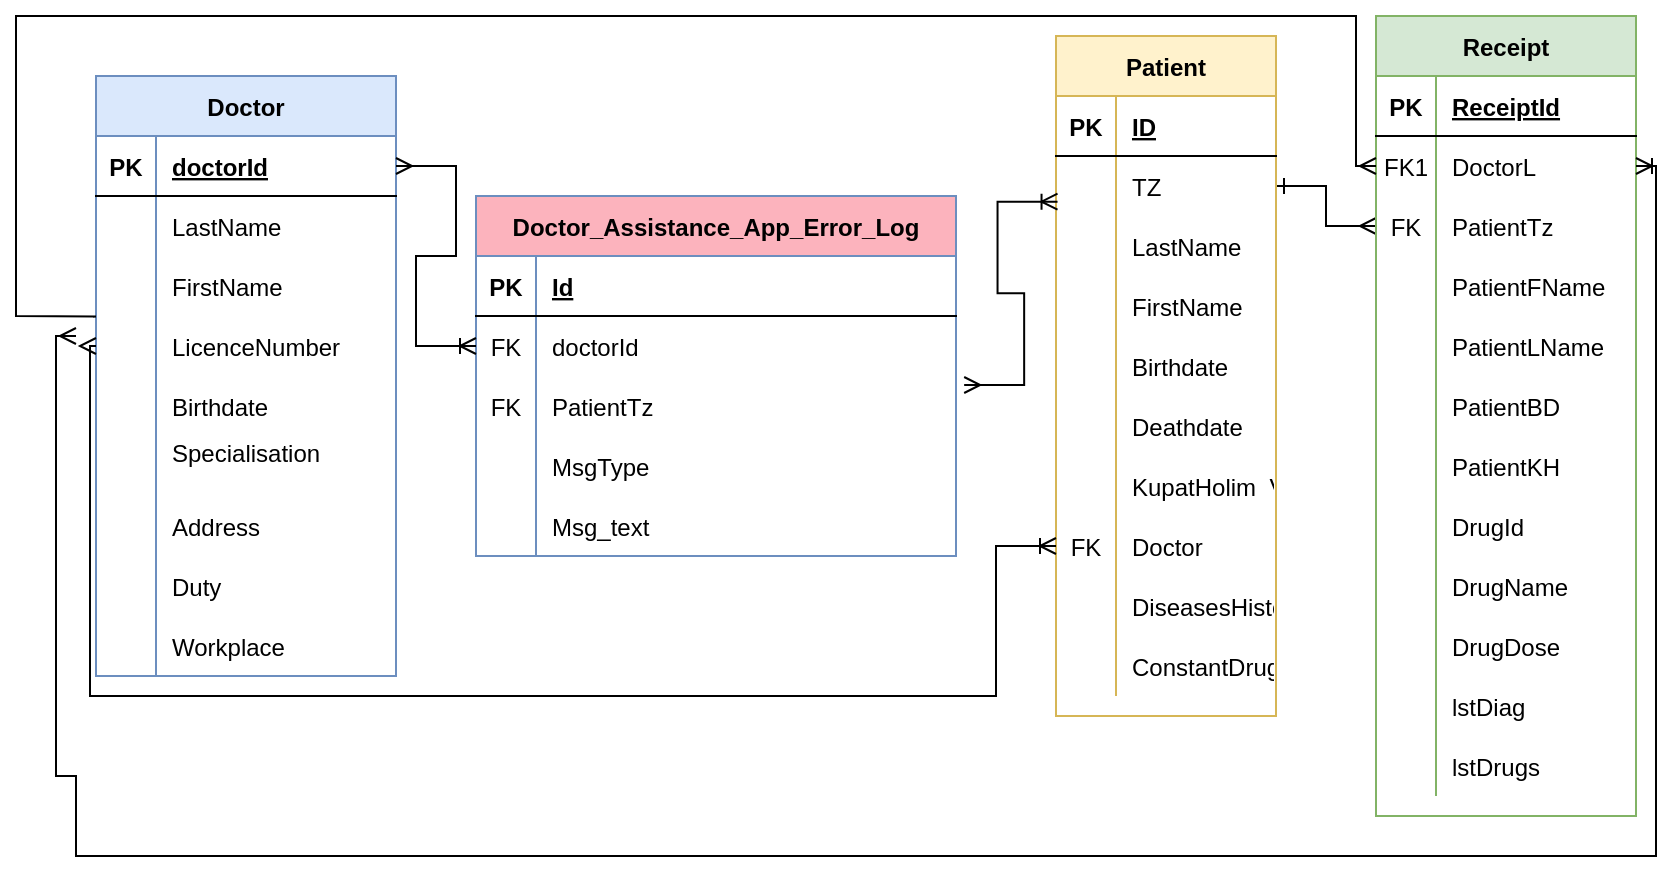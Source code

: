<mxfile version="20.3.3" type="device"><diagram id="R2lEEEUBdFMjLlhIrx00" name="Page-1"><mxGraphModel dx="1085" dy="454" grid="1" gridSize="10" guides="1" tooltips="1" connect="1" arrows="1" fold="1" page="1" pageScale="1" pageWidth="850" pageHeight="1100" math="0" shadow="0" extFonts="Permanent Marker^https://fonts.googleapis.com/css?family=Permanent+Marker"><root><mxCell id="0"/><mxCell id="1" parent="0"/><mxCell id="C-vyLk0tnHw3VtMMgP7b-12" value="" style="edgeStyle=orthogonalEdgeStyle;endArrow=ERmany;startArrow=ERone;endFill=0;startFill=0;rounded=0;exitX=1;exitY=0.5;exitDx=0;exitDy=0;entryX=0;entryY=0.5;entryDx=0;entryDy=0;" parent="1" source="C-vyLk0tnHw3VtMMgP7b-6" target="C-vyLk0tnHw3VtMMgP7b-20" edge="1"><mxGeometry width="100" height="100" relative="1" as="geometry"><mxPoint x="400" y="180" as="sourcePoint"/><mxPoint x="460" y="205" as="targetPoint"/></mxGeometry></mxCell><mxCell id="C-vyLk0tnHw3VtMMgP7b-2" value="Patient" style="shape=table;startSize=30;container=1;collapsible=1;childLayout=tableLayout;fixedRows=1;rowLines=0;fontStyle=1;align=center;resizeLast=1;fillColor=#fff2cc;strokeColor=#d6b656;" parent="1" vertex="1"><mxGeometry x="530" y="40" width="110" height="340" as="geometry"/></mxCell><mxCell id="C-vyLk0tnHw3VtMMgP7b-3" value="" style="shape=partialRectangle;collapsible=0;dropTarget=0;pointerEvents=0;fillColor=none;points=[[0,0.5],[1,0.5]];portConstraint=eastwest;top=0;left=0;right=0;bottom=1;" parent="C-vyLk0tnHw3VtMMgP7b-2" vertex="1"><mxGeometry y="30" width="110" height="30" as="geometry"/></mxCell><mxCell id="C-vyLk0tnHw3VtMMgP7b-4" value="PK" style="shape=partialRectangle;overflow=hidden;connectable=0;fillColor=none;top=0;left=0;bottom=0;right=0;fontStyle=1;" parent="C-vyLk0tnHw3VtMMgP7b-3" vertex="1"><mxGeometry width="30" height="30" as="geometry"><mxRectangle width="30" height="30" as="alternateBounds"/></mxGeometry></mxCell><mxCell id="C-vyLk0tnHw3VtMMgP7b-5" value="ID" style="shape=partialRectangle;overflow=hidden;connectable=0;fillColor=none;top=0;left=0;bottom=0;right=0;align=left;spacingLeft=6;fontStyle=5;" parent="C-vyLk0tnHw3VtMMgP7b-3" vertex="1"><mxGeometry x="30" width="80" height="30" as="geometry"><mxRectangle width="80" height="30" as="alternateBounds"/></mxGeometry></mxCell><mxCell id="C-vyLk0tnHw3VtMMgP7b-6" value="" style="shape=partialRectangle;collapsible=0;dropTarget=0;pointerEvents=0;fillColor=none;points=[[0,0.5],[1,0.5]];portConstraint=eastwest;top=0;left=0;right=0;bottom=0;" parent="C-vyLk0tnHw3VtMMgP7b-2" vertex="1"><mxGeometry y="60" width="110" height="30" as="geometry"/></mxCell><mxCell id="C-vyLk0tnHw3VtMMgP7b-7" value="" style="shape=partialRectangle;overflow=hidden;connectable=0;fillColor=none;top=0;left=0;bottom=0;right=0;" parent="C-vyLk0tnHw3VtMMgP7b-6" vertex="1"><mxGeometry width="30" height="30" as="geometry"><mxRectangle width="30" height="30" as="alternateBounds"/></mxGeometry></mxCell><mxCell id="C-vyLk0tnHw3VtMMgP7b-8" value="TZ" style="shape=partialRectangle;overflow=hidden;connectable=0;fillColor=none;top=0;left=0;bottom=0;right=0;align=left;spacingLeft=6;" parent="C-vyLk0tnHw3VtMMgP7b-6" vertex="1"><mxGeometry x="30" width="80" height="30" as="geometry"><mxRectangle width="80" height="30" as="alternateBounds"/></mxGeometry></mxCell><mxCell id="C-vyLk0tnHw3VtMMgP7b-9" value="" style="shape=partialRectangle;collapsible=0;dropTarget=0;pointerEvents=0;fillColor=none;points=[[0,0.5],[1,0.5]];portConstraint=eastwest;top=0;left=0;right=0;bottom=0;" parent="C-vyLk0tnHw3VtMMgP7b-2" vertex="1"><mxGeometry y="90" width="110" height="30" as="geometry"/></mxCell><mxCell id="C-vyLk0tnHw3VtMMgP7b-10" value="" style="shape=partialRectangle;overflow=hidden;connectable=0;fillColor=none;top=0;left=0;bottom=0;right=0;" parent="C-vyLk0tnHw3VtMMgP7b-9" vertex="1"><mxGeometry width="30" height="30" as="geometry"><mxRectangle width="30" height="30" as="alternateBounds"/></mxGeometry></mxCell><mxCell id="C-vyLk0tnHw3VtMMgP7b-11" value="LastName" style="shape=partialRectangle;overflow=hidden;connectable=0;fillColor=none;top=0;left=0;bottom=0;right=0;align=left;spacingLeft=6;" parent="C-vyLk0tnHw3VtMMgP7b-9" vertex="1"><mxGeometry x="30" width="80" height="30" as="geometry"><mxRectangle width="80" height="30" as="alternateBounds"/></mxGeometry></mxCell><mxCell id="VqKAF0FPJVOJ4M2NB1rn-3" value="" style="shape=partialRectangle;collapsible=0;dropTarget=0;pointerEvents=0;fillColor=none;points=[[0,0.5],[1,0.5]];portConstraint=eastwest;top=0;left=0;right=0;bottom=0;" parent="C-vyLk0tnHw3VtMMgP7b-2" vertex="1"><mxGeometry y="120" width="110" height="30" as="geometry"/></mxCell><mxCell id="VqKAF0FPJVOJ4M2NB1rn-4" value="" style="shape=partialRectangle;overflow=hidden;connectable=0;fillColor=none;top=0;left=0;bottom=0;right=0;" parent="VqKAF0FPJVOJ4M2NB1rn-3" vertex="1"><mxGeometry width="30" height="30" as="geometry"><mxRectangle width="30" height="30" as="alternateBounds"/></mxGeometry></mxCell><mxCell id="VqKAF0FPJVOJ4M2NB1rn-5" value="FirstName" style="shape=partialRectangle;overflow=hidden;connectable=0;fillColor=none;top=0;left=0;bottom=0;right=0;align=left;spacingLeft=6;" parent="VqKAF0FPJVOJ4M2NB1rn-3" vertex="1"><mxGeometry x="30" width="80" height="30" as="geometry"><mxRectangle width="80" height="30" as="alternateBounds"/></mxGeometry></mxCell><mxCell id="VqKAF0FPJVOJ4M2NB1rn-6" value="" style="shape=partialRectangle;collapsible=0;dropTarget=0;pointerEvents=0;fillColor=none;points=[[0,0.5],[1,0.5]];portConstraint=eastwest;top=0;left=0;right=0;bottom=0;" parent="C-vyLk0tnHw3VtMMgP7b-2" vertex="1"><mxGeometry y="150" width="110" height="30" as="geometry"/></mxCell><mxCell id="VqKAF0FPJVOJ4M2NB1rn-7" value="" style="shape=partialRectangle;overflow=hidden;connectable=0;fillColor=none;top=0;left=0;bottom=0;right=0;" parent="VqKAF0FPJVOJ4M2NB1rn-6" vertex="1"><mxGeometry width="30" height="30" as="geometry"><mxRectangle width="30" height="30" as="alternateBounds"/></mxGeometry></mxCell><mxCell id="VqKAF0FPJVOJ4M2NB1rn-8" value="Birthdate" style="shape=partialRectangle;overflow=hidden;connectable=0;fillColor=none;top=0;left=0;bottom=0;right=0;align=left;spacingLeft=6;" parent="VqKAF0FPJVOJ4M2NB1rn-6" vertex="1"><mxGeometry x="30" width="80" height="30" as="geometry"><mxRectangle width="80" height="30" as="alternateBounds"/></mxGeometry></mxCell><mxCell id="VqKAF0FPJVOJ4M2NB1rn-9" value="" style="shape=partialRectangle;collapsible=0;dropTarget=0;pointerEvents=0;fillColor=none;points=[[0,0.5],[1,0.5]];portConstraint=eastwest;top=0;left=0;right=0;bottom=0;" parent="C-vyLk0tnHw3VtMMgP7b-2" vertex="1"><mxGeometry y="180" width="110" height="30" as="geometry"/></mxCell><mxCell id="VqKAF0FPJVOJ4M2NB1rn-10" value="" style="shape=partialRectangle;overflow=hidden;connectable=0;fillColor=none;top=0;left=0;bottom=0;right=0;" parent="VqKAF0FPJVOJ4M2NB1rn-9" vertex="1"><mxGeometry width="30" height="30" as="geometry"><mxRectangle width="30" height="30" as="alternateBounds"/></mxGeometry></mxCell><mxCell id="VqKAF0FPJVOJ4M2NB1rn-11" value="Deathdate" style="shape=partialRectangle;overflow=hidden;connectable=0;fillColor=none;top=0;left=0;bottom=0;right=0;align=left;spacingLeft=6;" parent="VqKAF0FPJVOJ4M2NB1rn-9" vertex="1"><mxGeometry x="30" width="80" height="30" as="geometry"><mxRectangle width="80" height="30" as="alternateBounds"/></mxGeometry></mxCell><mxCell id="VqKAF0FPJVOJ4M2NB1rn-12" value="" style="shape=partialRectangle;collapsible=0;dropTarget=0;pointerEvents=0;fillColor=none;points=[[0,0.5],[1,0.5]];portConstraint=eastwest;top=0;left=0;right=0;bottom=0;" parent="C-vyLk0tnHw3VtMMgP7b-2" vertex="1"><mxGeometry y="210" width="110" height="30" as="geometry"/></mxCell><mxCell id="VqKAF0FPJVOJ4M2NB1rn-13" value="" style="shape=partialRectangle;overflow=hidden;connectable=0;fillColor=none;top=0;left=0;bottom=0;right=0;" parent="VqKAF0FPJVOJ4M2NB1rn-12" vertex="1"><mxGeometry width="30" height="30" as="geometry"><mxRectangle width="30" height="30" as="alternateBounds"/></mxGeometry></mxCell><mxCell id="VqKAF0FPJVOJ4M2NB1rn-14" value="KupatHolim  Varchar" style="shape=partialRectangle;overflow=hidden;connectable=0;fillColor=none;top=0;left=0;bottom=0;right=0;align=left;spacingLeft=6;" parent="VqKAF0FPJVOJ4M2NB1rn-12" vertex="1"><mxGeometry x="30" width="80" height="30" as="geometry"><mxRectangle width="80" height="30" as="alternateBounds"/></mxGeometry></mxCell><mxCell id="VqKAF0FPJVOJ4M2NB1rn-15" value="" style="shape=partialRectangle;collapsible=0;dropTarget=0;pointerEvents=0;fillColor=none;points=[[0,0.5],[1,0.5]];portConstraint=eastwest;top=0;left=0;right=0;bottom=0;" parent="C-vyLk0tnHw3VtMMgP7b-2" vertex="1"><mxGeometry y="240" width="110" height="30" as="geometry"/></mxCell><mxCell id="VqKAF0FPJVOJ4M2NB1rn-16" value="FK" style="shape=partialRectangle;overflow=hidden;connectable=0;fillColor=none;top=0;left=0;bottom=0;right=0;" parent="VqKAF0FPJVOJ4M2NB1rn-15" vertex="1"><mxGeometry width="30" height="30" as="geometry"><mxRectangle width="30" height="30" as="alternateBounds"/></mxGeometry></mxCell><mxCell id="VqKAF0FPJVOJ4M2NB1rn-17" value="Doctor" style="shape=partialRectangle;overflow=hidden;connectable=0;fillColor=none;top=0;left=0;bottom=0;right=0;align=left;spacingLeft=6;" parent="VqKAF0FPJVOJ4M2NB1rn-15" vertex="1"><mxGeometry x="30" width="80" height="30" as="geometry"><mxRectangle width="80" height="30" as="alternateBounds"/></mxGeometry></mxCell><mxCell id="VqKAF0FPJVOJ4M2NB1rn-18" value="" style="shape=partialRectangle;collapsible=0;dropTarget=0;pointerEvents=0;fillColor=none;points=[[0,0.5],[1,0.5]];portConstraint=eastwest;top=0;left=0;right=0;bottom=0;" parent="C-vyLk0tnHw3VtMMgP7b-2" vertex="1"><mxGeometry y="270" width="110" height="30" as="geometry"/></mxCell><mxCell id="VqKAF0FPJVOJ4M2NB1rn-19" value="" style="shape=partialRectangle;overflow=hidden;connectable=0;fillColor=none;top=0;left=0;bottom=0;right=0;" parent="VqKAF0FPJVOJ4M2NB1rn-18" vertex="1"><mxGeometry width="30" height="30" as="geometry"><mxRectangle width="30" height="30" as="alternateBounds"/></mxGeometry></mxCell><mxCell id="VqKAF0FPJVOJ4M2NB1rn-20" value="DiseasesHistory" style="shape=partialRectangle;overflow=hidden;connectable=0;fillColor=none;top=0;left=0;bottom=0;right=0;align=left;spacingLeft=6;" parent="VqKAF0FPJVOJ4M2NB1rn-18" vertex="1"><mxGeometry x="30" width="80" height="30" as="geometry"><mxRectangle width="80" height="30" as="alternateBounds"/></mxGeometry></mxCell><mxCell id="VqKAF0FPJVOJ4M2NB1rn-21" value="" style="shape=partialRectangle;collapsible=0;dropTarget=0;pointerEvents=0;fillColor=none;points=[[0,0.5],[1,0.5]];portConstraint=eastwest;top=0;left=0;right=0;bottom=0;" parent="C-vyLk0tnHw3VtMMgP7b-2" vertex="1"><mxGeometry y="300" width="110" height="30" as="geometry"/></mxCell><mxCell id="VqKAF0FPJVOJ4M2NB1rn-22" value="" style="shape=partialRectangle;overflow=hidden;connectable=0;fillColor=none;top=0;left=0;bottom=0;right=0;" parent="VqKAF0FPJVOJ4M2NB1rn-21" vertex="1"><mxGeometry width="30" height="30" as="geometry"><mxRectangle width="30" height="30" as="alternateBounds"/></mxGeometry></mxCell><mxCell id="VqKAF0FPJVOJ4M2NB1rn-23" value="ConstantDrugsList" style="shape=partialRectangle;overflow=hidden;connectable=0;fillColor=none;top=0;left=0;bottom=0;right=0;align=left;spacingLeft=6;" parent="VqKAF0FPJVOJ4M2NB1rn-21" vertex="1"><mxGeometry x="30" width="80" height="30" as="geometry"><mxRectangle width="80" height="30" as="alternateBounds"/></mxGeometry></mxCell><mxCell id="C-vyLk0tnHw3VtMMgP7b-13" value="Receipt" style="shape=table;startSize=30;container=1;collapsible=1;childLayout=tableLayout;fixedRows=1;rowLines=0;fontStyle=1;align=center;resizeLast=1;fillColor=#d5e8d4;strokeColor=#82b366;" parent="1" vertex="1"><mxGeometry x="690" y="30" width="130" height="400" as="geometry"/></mxCell><mxCell id="C-vyLk0tnHw3VtMMgP7b-14" value="" style="shape=partialRectangle;collapsible=0;dropTarget=0;pointerEvents=0;fillColor=none;points=[[0,0.5],[1,0.5]];portConstraint=eastwest;top=0;left=0;right=0;bottom=1;" parent="C-vyLk0tnHw3VtMMgP7b-13" vertex="1"><mxGeometry y="30" width="130" height="30" as="geometry"/></mxCell><mxCell id="C-vyLk0tnHw3VtMMgP7b-15" value="PK" style="shape=partialRectangle;overflow=hidden;connectable=0;fillColor=none;top=0;left=0;bottom=0;right=0;fontStyle=1;" parent="C-vyLk0tnHw3VtMMgP7b-14" vertex="1"><mxGeometry width="30" height="30" as="geometry"><mxRectangle width="30" height="30" as="alternateBounds"/></mxGeometry></mxCell><mxCell id="C-vyLk0tnHw3VtMMgP7b-16" value="ReceiptId" style="shape=partialRectangle;overflow=hidden;connectable=0;fillColor=none;top=0;left=0;bottom=0;right=0;align=left;spacingLeft=6;fontStyle=5;" parent="C-vyLk0tnHw3VtMMgP7b-14" vertex="1"><mxGeometry x="30" width="100" height="30" as="geometry"><mxRectangle width="100" height="30" as="alternateBounds"/></mxGeometry></mxCell><mxCell id="C-vyLk0tnHw3VtMMgP7b-17" value="" style="shape=partialRectangle;collapsible=0;dropTarget=0;pointerEvents=0;fillColor=none;points=[[0,0.5],[1,0.5]];portConstraint=eastwest;top=0;left=0;right=0;bottom=0;" parent="C-vyLk0tnHw3VtMMgP7b-13" vertex="1"><mxGeometry y="60" width="130" height="30" as="geometry"/></mxCell><mxCell id="C-vyLk0tnHw3VtMMgP7b-18" value="FK1" style="shape=partialRectangle;overflow=hidden;connectable=0;fillColor=none;top=0;left=0;bottom=0;right=0;" parent="C-vyLk0tnHw3VtMMgP7b-17" vertex="1"><mxGeometry width="30" height="30" as="geometry"><mxRectangle width="30" height="30" as="alternateBounds"/></mxGeometry></mxCell><mxCell id="C-vyLk0tnHw3VtMMgP7b-19" value="DoctorL" style="shape=partialRectangle;overflow=hidden;connectable=0;fillColor=none;top=0;left=0;bottom=0;right=0;align=left;spacingLeft=6;" parent="C-vyLk0tnHw3VtMMgP7b-17" vertex="1"><mxGeometry x="30" width="100" height="30" as="geometry"><mxRectangle width="100" height="30" as="alternateBounds"/></mxGeometry></mxCell><mxCell id="C-vyLk0tnHw3VtMMgP7b-20" value="" style="shape=partialRectangle;collapsible=0;dropTarget=0;pointerEvents=0;fillColor=none;points=[[0,0.5],[1,0.5]];portConstraint=eastwest;top=0;left=0;right=0;bottom=0;" parent="C-vyLk0tnHw3VtMMgP7b-13" vertex="1"><mxGeometry y="90" width="130" height="30" as="geometry"/></mxCell><mxCell id="C-vyLk0tnHw3VtMMgP7b-21" value="FK" style="shape=partialRectangle;overflow=hidden;connectable=0;fillColor=none;top=0;left=0;bottom=0;right=0;" parent="C-vyLk0tnHw3VtMMgP7b-20" vertex="1"><mxGeometry width="30" height="30" as="geometry"><mxRectangle width="30" height="30" as="alternateBounds"/></mxGeometry></mxCell><mxCell id="C-vyLk0tnHw3VtMMgP7b-22" value="PatientTz" style="shape=partialRectangle;overflow=hidden;connectable=0;fillColor=none;top=0;left=0;bottom=0;right=0;align=left;spacingLeft=6;" parent="C-vyLk0tnHw3VtMMgP7b-20" vertex="1"><mxGeometry x="30" width="100" height="30" as="geometry"><mxRectangle width="100" height="30" as="alternateBounds"/></mxGeometry></mxCell><mxCell id="VqKAF0FPJVOJ4M2NB1rn-24" value="" style="shape=partialRectangle;collapsible=0;dropTarget=0;pointerEvents=0;fillColor=none;points=[[0,0.5],[1,0.5]];portConstraint=eastwest;top=0;left=0;right=0;bottom=0;" parent="C-vyLk0tnHw3VtMMgP7b-13" vertex="1"><mxGeometry y="120" width="130" height="30" as="geometry"/></mxCell><mxCell id="VqKAF0FPJVOJ4M2NB1rn-25" value="" style="shape=partialRectangle;overflow=hidden;connectable=0;fillColor=none;top=0;left=0;bottom=0;right=0;" parent="VqKAF0FPJVOJ4M2NB1rn-24" vertex="1"><mxGeometry width="30" height="30" as="geometry"><mxRectangle width="30" height="30" as="alternateBounds"/></mxGeometry></mxCell><mxCell id="VqKAF0FPJVOJ4M2NB1rn-26" value="PatientFName" style="shape=partialRectangle;overflow=hidden;connectable=0;fillColor=none;top=0;left=0;bottom=0;right=0;align=left;spacingLeft=6;" parent="VqKAF0FPJVOJ4M2NB1rn-24" vertex="1"><mxGeometry x="30" width="100" height="30" as="geometry"><mxRectangle width="100" height="30" as="alternateBounds"/></mxGeometry></mxCell><mxCell id="VqKAF0FPJVOJ4M2NB1rn-30" value="" style="shape=partialRectangle;collapsible=0;dropTarget=0;pointerEvents=0;fillColor=none;points=[[0,0.5],[1,0.5]];portConstraint=eastwest;top=0;left=0;right=0;bottom=0;" parent="C-vyLk0tnHw3VtMMgP7b-13" vertex="1"><mxGeometry y="150" width="130" height="30" as="geometry"/></mxCell><mxCell id="VqKAF0FPJVOJ4M2NB1rn-31" value="" style="shape=partialRectangle;overflow=hidden;connectable=0;fillColor=none;top=0;left=0;bottom=0;right=0;" parent="VqKAF0FPJVOJ4M2NB1rn-30" vertex="1"><mxGeometry width="30" height="30" as="geometry"><mxRectangle width="30" height="30" as="alternateBounds"/></mxGeometry></mxCell><mxCell id="VqKAF0FPJVOJ4M2NB1rn-32" value="PatientLName" style="shape=partialRectangle;overflow=hidden;connectable=0;fillColor=none;top=0;left=0;bottom=0;right=0;align=left;spacingLeft=6;" parent="VqKAF0FPJVOJ4M2NB1rn-30" vertex="1"><mxGeometry x="30" width="100" height="30" as="geometry"><mxRectangle width="100" height="30" as="alternateBounds"/></mxGeometry></mxCell><mxCell id="VqKAF0FPJVOJ4M2NB1rn-33" value="" style="shape=partialRectangle;collapsible=0;dropTarget=0;pointerEvents=0;fillColor=none;points=[[0,0.5],[1,0.5]];portConstraint=eastwest;top=0;left=0;right=0;bottom=0;" parent="C-vyLk0tnHw3VtMMgP7b-13" vertex="1"><mxGeometry y="180" width="130" height="30" as="geometry"/></mxCell><mxCell id="VqKAF0FPJVOJ4M2NB1rn-34" value="" style="shape=partialRectangle;overflow=hidden;connectable=0;fillColor=none;top=0;left=0;bottom=0;right=0;" parent="VqKAF0FPJVOJ4M2NB1rn-33" vertex="1"><mxGeometry width="30" height="30" as="geometry"><mxRectangle width="30" height="30" as="alternateBounds"/></mxGeometry></mxCell><mxCell id="VqKAF0FPJVOJ4M2NB1rn-35" value="PatientBD" style="shape=partialRectangle;overflow=hidden;connectable=0;fillColor=none;top=0;left=0;bottom=0;right=0;align=left;spacingLeft=6;" parent="VqKAF0FPJVOJ4M2NB1rn-33" vertex="1"><mxGeometry x="30" width="100" height="30" as="geometry"><mxRectangle width="100" height="30" as="alternateBounds"/></mxGeometry></mxCell><mxCell id="VqKAF0FPJVOJ4M2NB1rn-36" value="" style="shape=partialRectangle;collapsible=0;dropTarget=0;pointerEvents=0;fillColor=none;points=[[0,0.5],[1,0.5]];portConstraint=eastwest;top=0;left=0;right=0;bottom=0;" parent="C-vyLk0tnHw3VtMMgP7b-13" vertex="1"><mxGeometry y="210" width="130" height="30" as="geometry"/></mxCell><mxCell id="VqKAF0FPJVOJ4M2NB1rn-37" value="" style="shape=partialRectangle;overflow=hidden;connectable=0;fillColor=none;top=0;left=0;bottom=0;right=0;" parent="VqKAF0FPJVOJ4M2NB1rn-36" vertex="1"><mxGeometry width="30" height="30" as="geometry"><mxRectangle width="30" height="30" as="alternateBounds"/></mxGeometry></mxCell><mxCell id="VqKAF0FPJVOJ4M2NB1rn-38" value="PatientKH" style="shape=partialRectangle;overflow=hidden;connectable=0;fillColor=none;top=0;left=0;bottom=0;right=0;align=left;spacingLeft=6;" parent="VqKAF0FPJVOJ4M2NB1rn-36" vertex="1"><mxGeometry x="30" width="100" height="30" as="geometry"><mxRectangle width="100" height="30" as="alternateBounds"/></mxGeometry></mxCell><mxCell id="VqKAF0FPJVOJ4M2NB1rn-48" value="" style="shape=partialRectangle;collapsible=0;dropTarget=0;pointerEvents=0;fillColor=none;points=[[0,0.5],[1,0.5]];portConstraint=eastwest;top=0;left=0;right=0;bottom=0;" parent="C-vyLk0tnHw3VtMMgP7b-13" vertex="1"><mxGeometry y="240" width="130" height="30" as="geometry"/></mxCell><mxCell id="VqKAF0FPJVOJ4M2NB1rn-49" value="" style="shape=partialRectangle;overflow=hidden;connectable=0;fillColor=none;top=0;left=0;bottom=0;right=0;" parent="VqKAF0FPJVOJ4M2NB1rn-48" vertex="1"><mxGeometry width="30" height="30" as="geometry"><mxRectangle width="30" height="30" as="alternateBounds"/></mxGeometry></mxCell><mxCell id="VqKAF0FPJVOJ4M2NB1rn-50" value="DrugId" style="shape=partialRectangle;overflow=hidden;connectable=0;fillColor=none;top=0;left=0;bottom=0;right=0;align=left;spacingLeft=6;" parent="VqKAF0FPJVOJ4M2NB1rn-48" vertex="1"><mxGeometry x="30" width="100" height="30" as="geometry"><mxRectangle width="100" height="30" as="alternateBounds"/></mxGeometry></mxCell><mxCell id="VqKAF0FPJVOJ4M2NB1rn-39" value="" style="shape=partialRectangle;collapsible=0;dropTarget=0;pointerEvents=0;fillColor=none;points=[[0,0.5],[1,0.5]];portConstraint=eastwest;top=0;left=0;right=0;bottom=0;" parent="C-vyLk0tnHw3VtMMgP7b-13" vertex="1"><mxGeometry y="270" width="130" height="30" as="geometry"/></mxCell><mxCell id="VqKAF0FPJVOJ4M2NB1rn-40" value="" style="shape=partialRectangle;overflow=hidden;connectable=0;fillColor=none;top=0;left=0;bottom=0;right=0;" parent="VqKAF0FPJVOJ4M2NB1rn-39" vertex="1"><mxGeometry width="30" height="30" as="geometry"><mxRectangle width="30" height="30" as="alternateBounds"/></mxGeometry></mxCell><mxCell id="VqKAF0FPJVOJ4M2NB1rn-41" value="DrugName" style="shape=partialRectangle;overflow=hidden;connectable=0;fillColor=none;top=0;left=0;bottom=0;right=0;align=left;spacingLeft=6;" parent="VqKAF0FPJVOJ4M2NB1rn-39" vertex="1"><mxGeometry x="30" width="100" height="30" as="geometry"><mxRectangle width="100" height="30" as="alternateBounds"/></mxGeometry></mxCell><mxCell id="VqKAF0FPJVOJ4M2NB1rn-45" value="" style="shape=partialRectangle;collapsible=0;dropTarget=0;pointerEvents=0;fillColor=none;points=[[0,0.5],[1,0.5]];portConstraint=eastwest;top=0;left=0;right=0;bottom=0;" parent="C-vyLk0tnHw3VtMMgP7b-13" vertex="1"><mxGeometry y="300" width="130" height="30" as="geometry"/></mxCell><mxCell id="VqKAF0FPJVOJ4M2NB1rn-46" value="" style="shape=partialRectangle;overflow=hidden;connectable=0;fillColor=none;top=0;left=0;bottom=0;right=0;" parent="VqKAF0FPJVOJ4M2NB1rn-45" vertex="1"><mxGeometry width="30" height="30" as="geometry"><mxRectangle width="30" height="30" as="alternateBounds"/></mxGeometry></mxCell><mxCell id="VqKAF0FPJVOJ4M2NB1rn-47" value="DrugDose" style="shape=partialRectangle;overflow=hidden;connectable=0;fillColor=none;top=0;left=0;bottom=0;right=0;align=left;spacingLeft=6;" parent="VqKAF0FPJVOJ4M2NB1rn-45" vertex="1"><mxGeometry x="30" width="100" height="30" as="geometry"><mxRectangle width="100" height="30" as="alternateBounds"/></mxGeometry></mxCell><mxCell id="VqKAF0FPJVOJ4M2NB1rn-42" value="" style="shape=partialRectangle;collapsible=0;dropTarget=0;pointerEvents=0;fillColor=none;points=[[0,0.5],[1,0.5]];portConstraint=eastwest;top=0;left=0;right=0;bottom=0;" parent="C-vyLk0tnHw3VtMMgP7b-13" vertex="1"><mxGeometry y="330" width="130" height="30" as="geometry"/></mxCell><mxCell id="VqKAF0FPJVOJ4M2NB1rn-43" value="" style="shape=partialRectangle;overflow=hidden;connectable=0;fillColor=none;top=0;left=0;bottom=0;right=0;" parent="VqKAF0FPJVOJ4M2NB1rn-42" vertex="1"><mxGeometry width="30" height="30" as="geometry"><mxRectangle width="30" height="30" as="alternateBounds"/></mxGeometry></mxCell><mxCell id="VqKAF0FPJVOJ4M2NB1rn-44" value="lstDiag" style="shape=partialRectangle;overflow=hidden;connectable=0;fillColor=none;top=0;left=0;bottom=0;right=0;align=left;spacingLeft=6;" parent="VqKAF0FPJVOJ4M2NB1rn-42" vertex="1"><mxGeometry x="30" width="100" height="30" as="geometry"><mxRectangle width="100" height="30" as="alternateBounds"/></mxGeometry></mxCell><mxCell id="VqKAF0FPJVOJ4M2NB1rn-51" value="" style="shape=partialRectangle;collapsible=0;dropTarget=0;pointerEvents=0;fillColor=none;points=[[0,0.5],[1,0.5]];portConstraint=eastwest;top=0;left=0;right=0;bottom=0;" parent="C-vyLk0tnHw3VtMMgP7b-13" vertex="1"><mxGeometry y="360" width="130" height="30" as="geometry"/></mxCell><mxCell id="VqKAF0FPJVOJ4M2NB1rn-52" value="" style="shape=partialRectangle;overflow=hidden;connectable=0;fillColor=none;top=0;left=0;bottom=0;right=0;" parent="VqKAF0FPJVOJ4M2NB1rn-51" vertex="1"><mxGeometry width="30" height="30" as="geometry"><mxRectangle width="30" height="30" as="alternateBounds"/></mxGeometry></mxCell><mxCell id="VqKAF0FPJVOJ4M2NB1rn-53" value="lstDrugs" style="shape=partialRectangle;overflow=hidden;connectable=0;fillColor=none;top=0;left=0;bottom=0;right=0;align=left;spacingLeft=6;" parent="VqKAF0FPJVOJ4M2NB1rn-51" vertex="1"><mxGeometry x="30" width="100" height="30" as="geometry"><mxRectangle width="100" height="30" as="alternateBounds"/></mxGeometry></mxCell><mxCell id="C-vyLk0tnHw3VtMMgP7b-23" value="Doctor" style="shape=table;startSize=30;container=1;collapsible=1;childLayout=tableLayout;fixedRows=1;rowLines=0;fontStyle=1;align=center;resizeLast=1;labelBackgroundColor=none;fillColor=#dae8fc;strokeColor=#6c8ebf;" parent="1" vertex="1"><mxGeometry x="50" y="60" width="150" height="300" as="geometry"/></mxCell><mxCell id="C-vyLk0tnHw3VtMMgP7b-24" value="" style="shape=partialRectangle;collapsible=0;dropTarget=0;pointerEvents=0;fillColor=none;points=[[0,0.5],[1,0.5]];portConstraint=eastwest;top=0;left=0;right=0;bottom=1;" parent="C-vyLk0tnHw3VtMMgP7b-23" vertex="1"><mxGeometry y="30" width="150" height="30" as="geometry"/></mxCell><mxCell id="C-vyLk0tnHw3VtMMgP7b-25" value="PK" style="shape=partialRectangle;overflow=hidden;connectable=0;fillColor=none;top=0;left=0;bottom=0;right=0;fontStyle=1;" parent="C-vyLk0tnHw3VtMMgP7b-24" vertex="1"><mxGeometry width="30" height="30" as="geometry"><mxRectangle width="30" height="30" as="alternateBounds"/></mxGeometry></mxCell><mxCell id="C-vyLk0tnHw3VtMMgP7b-26" value="doctorId" style="shape=partialRectangle;overflow=hidden;connectable=0;fillColor=none;top=0;left=0;bottom=0;right=0;align=left;spacingLeft=6;fontStyle=5;" parent="C-vyLk0tnHw3VtMMgP7b-24" vertex="1"><mxGeometry x="30" width="120" height="30" as="geometry"><mxRectangle width="120" height="30" as="alternateBounds"/></mxGeometry></mxCell><mxCell id="C-vyLk0tnHw3VtMMgP7b-27" value="" style="shape=partialRectangle;collapsible=0;dropTarget=0;pointerEvents=0;fillColor=none;points=[[0,0.5],[1,0.5]];portConstraint=eastwest;top=0;left=0;right=0;bottom=0;" parent="C-vyLk0tnHw3VtMMgP7b-23" vertex="1"><mxGeometry y="60" width="150" height="30" as="geometry"/></mxCell><mxCell id="C-vyLk0tnHw3VtMMgP7b-28" value="" style="shape=partialRectangle;overflow=hidden;connectable=0;fillColor=none;top=0;left=0;bottom=0;right=0;" parent="C-vyLk0tnHw3VtMMgP7b-27" vertex="1"><mxGeometry width="30" height="30" as="geometry"><mxRectangle width="30" height="30" as="alternateBounds"/></mxGeometry></mxCell><mxCell id="C-vyLk0tnHw3VtMMgP7b-29" value="LastName" style="shape=partialRectangle;overflow=hidden;connectable=0;fillColor=none;top=0;left=0;bottom=0;right=0;align=left;spacingLeft=6;" parent="C-vyLk0tnHw3VtMMgP7b-27" vertex="1"><mxGeometry x="30" width="120" height="30" as="geometry"><mxRectangle width="120" height="30" as="alternateBounds"/></mxGeometry></mxCell><mxCell id="VqKAF0FPJVOJ4M2NB1rn-57" value="" style="shape=partialRectangle;collapsible=0;dropTarget=0;pointerEvents=0;fillColor=none;points=[[0,0.5],[1,0.5]];portConstraint=eastwest;top=0;left=0;right=0;bottom=0;" parent="C-vyLk0tnHw3VtMMgP7b-23" vertex="1"><mxGeometry y="90" width="150" height="30" as="geometry"/></mxCell><mxCell id="VqKAF0FPJVOJ4M2NB1rn-58" value="" style="shape=partialRectangle;overflow=hidden;connectable=0;fillColor=none;top=0;left=0;bottom=0;right=0;" parent="VqKAF0FPJVOJ4M2NB1rn-57" vertex="1"><mxGeometry width="30" height="30" as="geometry"><mxRectangle width="30" height="30" as="alternateBounds"/></mxGeometry></mxCell><mxCell id="VqKAF0FPJVOJ4M2NB1rn-59" value="FirstName" style="shape=partialRectangle;overflow=hidden;connectable=0;fillColor=none;top=0;left=0;bottom=0;right=0;align=left;spacingLeft=6;" parent="VqKAF0FPJVOJ4M2NB1rn-57" vertex="1"><mxGeometry x="30" width="120" height="30" as="geometry"><mxRectangle width="120" height="30" as="alternateBounds"/></mxGeometry></mxCell><mxCell id="VqKAF0FPJVOJ4M2NB1rn-60" value="" style="shape=partialRectangle;collapsible=0;dropTarget=0;pointerEvents=0;fillColor=none;points=[[0,0.5],[1,0.5]];portConstraint=eastwest;top=0;left=0;right=0;bottom=0;" parent="C-vyLk0tnHw3VtMMgP7b-23" vertex="1"><mxGeometry y="120" width="150" height="30" as="geometry"/></mxCell><mxCell id="VqKAF0FPJVOJ4M2NB1rn-61" value="" style="shape=partialRectangle;overflow=hidden;connectable=0;fillColor=none;top=0;left=0;bottom=0;right=0;" parent="VqKAF0FPJVOJ4M2NB1rn-60" vertex="1"><mxGeometry width="30" height="30" as="geometry"><mxRectangle width="30" height="30" as="alternateBounds"/></mxGeometry></mxCell><mxCell id="VqKAF0FPJVOJ4M2NB1rn-62" value="LicenceNumber" style="shape=partialRectangle;overflow=hidden;connectable=0;fillColor=none;top=0;left=0;bottom=0;right=0;align=left;spacingLeft=6;" parent="VqKAF0FPJVOJ4M2NB1rn-60" vertex="1"><mxGeometry x="30" width="120" height="30" as="geometry"><mxRectangle width="120" height="30" as="alternateBounds"/></mxGeometry></mxCell><mxCell id="VqKAF0FPJVOJ4M2NB1rn-63" value="" style="shape=partialRectangle;collapsible=0;dropTarget=0;pointerEvents=0;fillColor=none;points=[[0,0.5],[1,0.5]];portConstraint=eastwest;top=0;left=0;right=0;bottom=0;" parent="C-vyLk0tnHw3VtMMgP7b-23" vertex="1"><mxGeometry y="150" width="150" height="30" as="geometry"/></mxCell><mxCell id="VqKAF0FPJVOJ4M2NB1rn-64" value="" style="shape=partialRectangle;overflow=hidden;connectable=0;fillColor=none;top=0;left=0;bottom=0;right=0;" parent="VqKAF0FPJVOJ4M2NB1rn-63" vertex="1"><mxGeometry width="30" height="30" as="geometry"><mxRectangle width="30" height="30" as="alternateBounds"/></mxGeometry></mxCell><mxCell id="VqKAF0FPJVOJ4M2NB1rn-65" value="Birthdate" style="shape=partialRectangle;overflow=hidden;connectable=0;fillColor=none;top=0;left=0;bottom=0;right=0;align=left;spacingLeft=6;" parent="VqKAF0FPJVOJ4M2NB1rn-63" vertex="1"><mxGeometry x="30" width="120" height="30" as="geometry"><mxRectangle width="120" height="30" as="alternateBounds"/></mxGeometry></mxCell><mxCell id="VqKAF0FPJVOJ4M2NB1rn-66" value="" style="shape=partialRectangle;collapsible=0;dropTarget=0;pointerEvents=0;fillColor=none;points=[[0,0.5],[1,0.5]];portConstraint=eastwest;top=0;left=0;right=0;bottom=0;" parent="C-vyLk0tnHw3VtMMgP7b-23" vertex="1"><mxGeometry y="180" width="150" height="30" as="geometry"/></mxCell><mxCell id="VqKAF0FPJVOJ4M2NB1rn-67" value="" style="shape=partialRectangle;overflow=hidden;connectable=0;fillColor=none;top=0;left=0;bottom=0;right=0;" parent="VqKAF0FPJVOJ4M2NB1rn-66" vertex="1"><mxGeometry width="30" height="30" as="geometry"><mxRectangle width="30" height="30" as="alternateBounds"/></mxGeometry></mxCell><mxCell id="VqKAF0FPJVOJ4M2NB1rn-68" value="Specialisation&#10;" style="shape=partialRectangle;overflow=hidden;connectable=0;fillColor=none;top=0;left=0;bottom=0;right=0;align=left;spacingLeft=6;" parent="VqKAF0FPJVOJ4M2NB1rn-66" vertex="1"><mxGeometry x="30" width="120" height="30" as="geometry"><mxRectangle width="120" height="30" as="alternateBounds"/></mxGeometry></mxCell><mxCell id="VqKAF0FPJVOJ4M2NB1rn-69" value="" style="shape=partialRectangle;collapsible=0;dropTarget=0;pointerEvents=0;fillColor=none;points=[[0,0.5],[1,0.5]];portConstraint=eastwest;top=0;left=0;right=0;bottom=0;" parent="C-vyLk0tnHw3VtMMgP7b-23" vertex="1"><mxGeometry y="210" width="150" height="30" as="geometry"/></mxCell><mxCell id="VqKAF0FPJVOJ4M2NB1rn-70" value="" style="shape=partialRectangle;overflow=hidden;connectable=0;fillColor=none;top=0;left=0;bottom=0;right=0;" parent="VqKAF0FPJVOJ4M2NB1rn-69" vertex="1"><mxGeometry width="30" height="30" as="geometry"><mxRectangle width="30" height="30" as="alternateBounds"/></mxGeometry></mxCell><mxCell id="VqKAF0FPJVOJ4M2NB1rn-71" value="Address" style="shape=partialRectangle;overflow=hidden;connectable=0;fillColor=none;top=0;left=0;bottom=0;right=0;align=left;spacingLeft=6;" parent="VqKAF0FPJVOJ4M2NB1rn-69" vertex="1"><mxGeometry x="30" width="120" height="30" as="geometry"><mxRectangle width="120" height="30" as="alternateBounds"/></mxGeometry></mxCell><mxCell id="VqKAF0FPJVOJ4M2NB1rn-72" value="" style="shape=partialRectangle;collapsible=0;dropTarget=0;pointerEvents=0;fillColor=none;points=[[0,0.5],[1,0.5]];portConstraint=eastwest;top=0;left=0;right=0;bottom=0;" parent="C-vyLk0tnHw3VtMMgP7b-23" vertex="1"><mxGeometry y="240" width="150" height="30" as="geometry"/></mxCell><mxCell id="VqKAF0FPJVOJ4M2NB1rn-73" value="" style="shape=partialRectangle;overflow=hidden;connectable=0;fillColor=none;top=0;left=0;bottom=0;right=0;" parent="VqKAF0FPJVOJ4M2NB1rn-72" vertex="1"><mxGeometry width="30" height="30" as="geometry"><mxRectangle width="30" height="30" as="alternateBounds"/></mxGeometry></mxCell><mxCell id="VqKAF0FPJVOJ4M2NB1rn-74" value="Duty" style="shape=partialRectangle;overflow=hidden;connectable=0;fillColor=none;top=0;left=0;bottom=0;right=0;align=left;spacingLeft=6;" parent="VqKAF0FPJVOJ4M2NB1rn-72" vertex="1"><mxGeometry x="30" width="120" height="30" as="geometry"><mxRectangle width="120" height="30" as="alternateBounds"/></mxGeometry></mxCell><mxCell id="VqKAF0FPJVOJ4M2NB1rn-75" value="" style="shape=partialRectangle;collapsible=0;dropTarget=0;pointerEvents=0;fillColor=none;points=[[0,0.5],[1,0.5]];portConstraint=eastwest;top=0;left=0;right=0;bottom=0;" parent="C-vyLk0tnHw3VtMMgP7b-23" vertex="1"><mxGeometry y="270" width="150" height="30" as="geometry"/></mxCell><mxCell id="VqKAF0FPJVOJ4M2NB1rn-76" value="" style="shape=partialRectangle;overflow=hidden;connectable=0;fillColor=none;top=0;left=0;bottom=0;right=0;" parent="VqKAF0FPJVOJ4M2NB1rn-75" vertex="1"><mxGeometry width="30" height="30" as="geometry"><mxRectangle width="30" height="30" as="alternateBounds"/></mxGeometry></mxCell><mxCell id="VqKAF0FPJVOJ4M2NB1rn-77" value="Workplace" style="shape=partialRectangle;overflow=hidden;connectable=0;fillColor=none;top=0;left=0;bottom=0;right=0;align=left;spacingLeft=6;" parent="VqKAF0FPJVOJ4M2NB1rn-75" vertex="1"><mxGeometry x="30" width="120" height="30" as="geometry"><mxRectangle width="120" height="30" as="alternateBounds"/></mxGeometry></mxCell><mxCell id="VqKAF0FPJVOJ4M2NB1rn-78" style="edgeStyle=orthogonalEdgeStyle;rounded=0;orthogonalLoop=1;jettySize=auto;html=1;exitX=1;exitY=0.5;exitDx=0;exitDy=0;" parent="C-vyLk0tnHw3VtMMgP7b-23" source="C-vyLk0tnHw3VtMMgP7b-24" target="C-vyLk0tnHw3VtMMgP7b-24" edge="1"><mxGeometry relative="1" as="geometry"/></mxCell><mxCell id="VqKAF0FPJVOJ4M2NB1rn-2" value="" style="edgeStyle=orthogonalEdgeStyle;fontSize=12;html=1;endArrow=ERoneToMany;startArrow=ERmany;rounded=0;startFill=0;" parent="1" source="VqKAF0FPJVOJ4M2NB1rn-60" target="VqKAF0FPJVOJ4M2NB1rn-15" edge="1"><mxGeometry width="100" height="100" relative="1" as="geometry"><mxPoint x="380" y="300" as="sourcePoint"/><mxPoint x="480" y="200" as="targetPoint"/><Array as="points"><mxPoint x="47" y="195"/><mxPoint x="47" y="370"/><mxPoint x="500" y="370"/><mxPoint x="500" y="295"/></Array></mxGeometry></mxCell><mxCell id="VqKAF0FPJVOJ4M2NB1rn-79" value="" style="edgeStyle=orthogonalEdgeStyle;rounded=0;orthogonalLoop=1;jettySize=auto;html=1;endArrow=ERmany;endFill=0;entryX=0;entryY=0.5;entryDx=0;entryDy=0;exitX=-0.01;exitY=0.011;exitDx=0;exitDy=0;exitPerimeter=0;shadow=0;" parent="1" source="VqKAF0FPJVOJ4M2NB1rn-60" target="C-vyLk0tnHw3VtMMgP7b-17" edge="1"><mxGeometry relative="1" as="geometry"><mxPoint x="680" y="105" as="targetPoint"/><Array as="points"><mxPoint x="50" y="180"/><mxPoint x="10" y="180"/><mxPoint x="10" y="30"/><mxPoint x="680" y="30"/><mxPoint x="680" y="105"/></Array></mxGeometry></mxCell><mxCell id="GlCWNm-AT9uPoGVmBrPP-1" value="Doctor_Assistance_App_Error_Log" style="shape=table;startSize=30;container=1;collapsible=1;childLayout=tableLayout;fixedRows=1;rowLines=0;fontStyle=1;align=center;resizeLast=1;labelBackgroundColor=none;fillColor=#FCB3BD;strokeColor=#6c8ebf;" parent="1" vertex="1"><mxGeometry x="240" y="120" width="240" height="180" as="geometry"/></mxCell><mxCell id="GlCWNm-AT9uPoGVmBrPP-2" value="" style="shape=partialRectangle;collapsible=0;dropTarget=0;pointerEvents=0;fillColor=none;points=[[0,0.5],[1,0.5]];portConstraint=eastwest;top=0;left=0;right=0;bottom=1;" parent="GlCWNm-AT9uPoGVmBrPP-1" vertex="1"><mxGeometry y="30" width="240" height="30" as="geometry"/></mxCell><mxCell id="GlCWNm-AT9uPoGVmBrPP-3" value="PK" style="shape=partialRectangle;overflow=hidden;connectable=0;fillColor=none;top=0;left=0;bottom=0;right=0;fontStyle=1;" parent="GlCWNm-AT9uPoGVmBrPP-2" vertex="1"><mxGeometry width="30" height="30" as="geometry"><mxRectangle width="30" height="30" as="alternateBounds"/></mxGeometry></mxCell><mxCell id="GlCWNm-AT9uPoGVmBrPP-4" value="Id" style="shape=partialRectangle;overflow=hidden;connectable=0;fillColor=none;top=0;left=0;bottom=0;right=0;align=left;spacingLeft=6;fontStyle=5;" parent="GlCWNm-AT9uPoGVmBrPP-2" vertex="1"><mxGeometry x="30" width="210" height="30" as="geometry"><mxRectangle width="210" height="30" as="alternateBounds"/></mxGeometry></mxCell><mxCell id="GlCWNm-AT9uPoGVmBrPP-5" value="" style="shape=partialRectangle;collapsible=0;dropTarget=0;pointerEvents=0;fillColor=none;points=[[0,0.5],[1,0.5]];portConstraint=eastwest;top=0;left=0;right=0;bottom=0;" parent="GlCWNm-AT9uPoGVmBrPP-1" vertex="1"><mxGeometry y="60" width="240" height="30" as="geometry"/></mxCell><mxCell id="GlCWNm-AT9uPoGVmBrPP-6" value="FK" style="shape=partialRectangle;overflow=hidden;connectable=0;fillColor=none;top=0;left=0;bottom=0;right=0;" parent="GlCWNm-AT9uPoGVmBrPP-5" vertex="1"><mxGeometry width="30" height="30" as="geometry"><mxRectangle width="30" height="30" as="alternateBounds"/></mxGeometry></mxCell><mxCell id="GlCWNm-AT9uPoGVmBrPP-7" value="doctorId" style="shape=partialRectangle;overflow=hidden;connectable=0;fillColor=none;top=0;left=0;bottom=0;right=0;align=left;spacingLeft=6;" parent="GlCWNm-AT9uPoGVmBrPP-5" vertex="1"><mxGeometry x="30" width="210" height="30" as="geometry"><mxRectangle width="210" height="30" as="alternateBounds"/></mxGeometry></mxCell><mxCell id="GlCWNm-AT9uPoGVmBrPP-8" value="" style="shape=partialRectangle;collapsible=0;dropTarget=0;pointerEvents=0;fillColor=none;points=[[0,0.5],[1,0.5]];portConstraint=eastwest;top=0;left=0;right=0;bottom=0;" parent="GlCWNm-AT9uPoGVmBrPP-1" vertex="1"><mxGeometry y="90" width="240" height="30" as="geometry"/></mxCell><mxCell id="GlCWNm-AT9uPoGVmBrPP-9" value="FK" style="shape=partialRectangle;overflow=hidden;connectable=0;fillColor=none;top=0;left=0;bottom=0;right=0;" parent="GlCWNm-AT9uPoGVmBrPP-8" vertex="1"><mxGeometry width="30" height="30" as="geometry"><mxRectangle width="30" height="30" as="alternateBounds"/></mxGeometry></mxCell><mxCell id="GlCWNm-AT9uPoGVmBrPP-10" value="PatientTz" style="shape=partialRectangle;overflow=hidden;connectable=0;fillColor=none;top=0;left=0;bottom=0;right=0;align=left;spacingLeft=6;" parent="GlCWNm-AT9uPoGVmBrPP-8" vertex="1"><mxGeometry x="30" width="210" height="30" as="geometry"><mxRectangle width="210" height="30" as="alternateBounds"/></mxGeometry></mxCell><mxCell id="GlCWNm-AT9uPoGVmBrPP-11" value="" style="shape=partialRectangle;collapsible=0;dropTarget=0;pointerEvents=0;fillColor=none;points=[[0,0.5],[1,0.5]];portConstraint=eastwest;top=0;left=0;right=0;bottom=0;" parent="GlCWNm-AT9uPoGVmBrPP-1" vertex="1"><mxGeometry y="120" width="240" height="30" as="geometry"/></mxCell><mxCell id="GlCWNm-AT9uPoGVmBrPP-12" value="" style="shape=partialRectangle;overflow=hidden;connectable=0;fillColor=none;top=0;left=0;bottom=0;right=0;" parent="GlCWNm-AT9uPoGVmBrPP-11" vertex="1"><mxGeometry width="30" height="30" as="geometry"><mxRectangle width="30" height="30" as="alternateBounds"/></mxGeometry></mxCell><mxCell id="GlCWNm-AT9uPoGVmBrPP-13" value="MsgType" style="shape=partialRectangle;overflow=hidden;connectable=0;fillColor=none;top=0;left=0;bottom=0;right=0;align=left;spacingLeft=6;" parent="GlCWNm-AT9uPoGVmBrPP-11" vertex="1"><mxGeometry x="30" width="210" height="30" as="geometry"><mxRectangle width="210" height="30" as="alternateBounds"/></mxGeometry></mxCell><mxCell id="GlCWNm-AT9uPoGVmBrPP-14" value="" style="shape=partialRectangle;collapsible=0;dropTarget=0;pointerEvents=0;fillColor=none;points=[[0,0.5],[1,0.5]];portConstraint=eastwest;top=0;left=0;right=0;bottom=0;" parent="GlCWNm-AT9uPoGVmBrPP-1" vertex="1"><mxGeometry y="150" width="240" height="30" as="geometry"/></mxCell><mxCell id="GlCWNm-AT9uPoGVmBrPP-15" value="" style="shape=partialRectangle;overflow=hidden;connectable=0;fillColor=none;top=0;left=0;bottom=0;right=0;" parent="GlCWNm-AT9uPoGVmBrPP-14" vertex="1"><mxGeometry width="30" height="30" as="geometry"><mxRectangle width="30" height="30" as="alternateBounds"/></mxGeometry></mxCell><mxCell id="GlCWNm-AT9uPoGVmBrPP-16" value="Msg_text" style="shape=partialRectangle;overflow=hidden;connectable=0;fillColor=none;top=0;left=0;bottom=0;right=0;align=left;spacingLeft=6;" parent="GlCWNm-AT9uPoGVmBrPP-14" vertex="1"><mxGeometry x="30" width="210" height="30" as="geometry"><mxRectangle width="210" height="30" as="alternateBounds"/></mxGeometry></mxCell><mxCell id="GlCWNm-AT9uPoGVmBrPP-29" style="edgeStyle=orthogonalEdgeStyle;rounded=0;orthogonalLoop=1;jettySize=auto;html=1;exitX=1;exitY=0.5;exitDx=0;exitDy=0;" parent="GlCWNm-AT9uPoGVmBrPP-1" source="GlCWNm-AT9uPoGVmBrPP-2" target="GlCWNm-AT9uPoGVmBrPP-2" edge="1"><mxGeometry relative="1" as="geometry"/></mxCell><mxCell id="GlCWNm-AT9uPoGVmBrPP-30" value="" style="edgeStyle=entityRelationEdgeStyle;fontSize=12;html=1;endArrow=ERoneToMany;startArrow=ERmany;rounded=0;startFill=0;exitX=1.017;exitY=0.15;exitDx=0;exitDy=0;exitPerimeter=0;entryX=0.007;entryY=0.761;entryDx=0;entryDy=0;entryPerimeter=0;" parent="1" source="GlCWNm-AT9uPoGVmBrPP-8" target="C-vyLk0tnHw3VtMMgP7b-6" edge="1"><mxGeometry width="100" height="100" relative="1" as="geometry"><mxPoint x="530" y="500" as="sourcePoint"/><mxPoint x="520" y="410" as="targetPoint"/></mxGeometry></mxCell><mxCell id="GlCWNm-AT9uPoGVmBrPP-31" value="" style="edgeStyle=entityRelationEdgeStyle;fontSize=12;html=1;endArrow=ERoneToMany;startArrow=ERmany;rounded=0;exitX=1;exitY=0.5;exitDx=0;exitDy=0;entryX=0;entryY=0.5;entryDx=0;entryDy=0;startFill=0;" parent="1" source="C-vyLk0tnHw3VtMMgP7b-24" target="GlCWNm-AT9uPoGVmBrPP-5" edge="1"><mxGeometry width="100" height="100" relative="1" as="geometry"><mxPoint x="40" y="470" as="sourcePoint"/><mxPoint x="78.5" y="518.08" as="targetPoint"/></mxGeometry></mxCell><mxCell id="kDR5YoBPZ4WcIu6UEU47-10" value="" style="edgeStyle=orthogonalEdgeStyle;fontSize=12;html=1;endArrow=ERoneToMany;startArrow=ERmany;rounded=0;startFill=0;" edge="1" parent="1" target="C-vyLk0tnHw3VtMMgP7b-17"><mxGeometry width="100" height="100" relative="1" as="geometry"><mxPoint x="40" y="190" as="sourcePoint"/><mxPoint x="830" y="100" as="targetPoint"/><Array as="points"><mxPoint x="30" y="410"/><mxPoint x="40" y="410"/><mxPoint x="40" y="450"/><mxPoint x="830" y="450"/><mxPoint x="830" y="105"/></Array></mxGeometry></mxCell></root></mxGraphModel></diagram></mxfile>